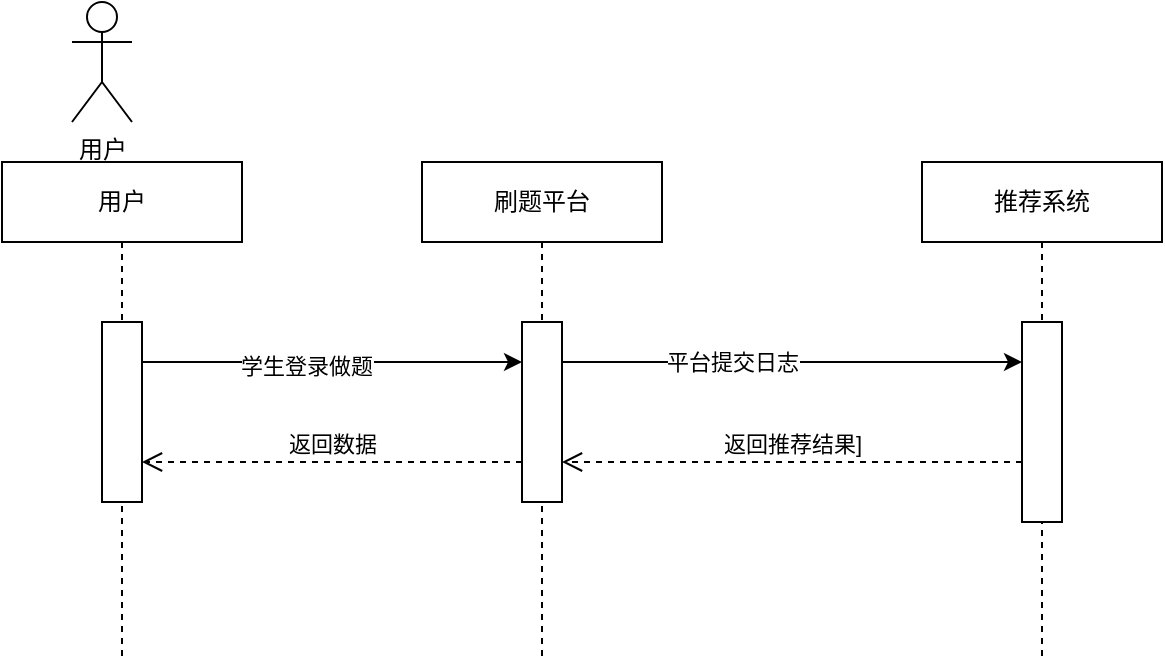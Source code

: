 <mxfile version="20.0.4" type="github">
  <diagram id="3UsDiJFZPkJbw98eGKN_" name="第 1 页">
    <mxGraphModel dx="1662" dy="762" grid="1" gridSize="10" guides="1" tooltips="1" connect="1" arrows="1" fold="1" page="1" pageScale="1" pageWidth="827" pageHeight="1169" math="0" shadow="0">
      <root>
        <mxCell id="0" />
        <mxCell id="1" parent="0" />
        <mxCell id="mo1GEhNNsRcgXY57owD3-10" value="刷题平台" style="shape=umlLifeline;perimeter=lifelinePerimeter;whiteSpace=wrap;html=1;container=1;collapsible=0;recursiveResize=0;outlineConnect=0;" vertex="1" parent="1">
          <mxGeometry x="270" y="240" width="120" height="250" as="geometry" />
        </mxCell>
        <mxCell id="mo1GEhNNsRcgXY57owD3-26" value="" style="html=1;points=[];perimeter=orthogonalPerimeter;" vertex="1" parent="mo1GEhNNsRcgXY57owD3-10">
          <mxGeometry x="50" y="80" width="20" height="90" as="geometry" />
        </mxCell>
        <mxCell id="mo1GEhNNsRcgXY57owD3-17" value="推荐系统" style="shape=umlLifeline;perimeter=lifelinePerimeter;whiteSpace=wrap;html=1;container=1;collapsible=0;recursiveResize=0;outlineConnect=0;" vertex="1" parent="1">
          <mxGeometry x="520" y="240" width="120" height="250" as="geometry" />
        </mxCell>
        <mxCell id="mo1GEhNNsRcgXY57owD3-31" value="" style="html=1;points=[];perimeter=orthogonalPerimeter;" vertex="1" parent="mo1GEhNNsRcgXY57owD3-17">
          <mxGeometry x="50" y="80" width="20" height="100" as="geometry" />
        </mxCell>
        <mxCell id="mo1GEhNNsRcgXY57owD3-36" value="用户" style="shape=umlActor;verticalLabelPosition=bottom;verticalAlign=top;html=1;" vertex="1" parent="1">
          <mxGeometry x="95" y="160" width="30" height="60" as="geometry" />
        </mxCell>
        <mxCell id="mo1GEhNNsRcgXY57owD3-39" value="用户" style="shape=umlLifeline;perimeter=lifelinePerimeter;whiteSpace=wrap;html=1;container=1;collapsible=0;recursiveResize=0;outlineConnect=0;" vertex="1" parent="1">
          <mxGeometry x="60" y="240" width="120" height="250" as="geometry" />
        </mxCell>
        <mxCell id="mo1GEhNNsRcgXY57owD3-40" value="" style="html=1;points=[];perimeter=orthogonalPerimeter;" vertex="1" parent="mo1GEhNNsRcgXY57owD3-39">
          <mxGeometry x="50" y="80" width="20" height="90" as="geometry" />
        </mxCell>
        <mxCell id="mo1GEhNNsRcgXY57owD3-44" value="" style="endArrow=classic;html=1;rounded=0;" edge="1" parent="1" target="mo1GEhNNsRcgXY57owD3-26">
          <mxGeometry width="50" height="50" relative="1" as="geometry">
            <mxPoint x="130" y="340" as="sourcePoint" />
            <mxPoint x="440" y="370" as="targetPoint" />
            <Array as="points">
              <mxPoint x="160" y="340" />
            </Array>
          </mxGeometry>
        </mxCell>
        <mxCell id="mo1GEhNNsRcgXY57owD3-46" value="学生登录做题" style="edgeLabel;html=1;align=center;verticalAlign=middle;resizable=0;points=[];" vertex="1" connectable="0" parent="mo1GEhNNsRcgXY57owD3-44">
          <mxGeometry x="-0.137" y="-2" relative="1" as="geometry">
            <mxPoint as="offset" />
          </mxGeometry>
        </mxCell>
        <mxCell id="mo1GEhNNsRcgXY57owD3-45" value="" style="endArrow=classic;html=1;rounded=0;" edge="1" parent="1">
          <mxGeometry width="50" height="50" relative="1" as="geometry">
            <mxPoint x="340" y="340" as="sourcePoint" />
            <mxPoint x="570" y="340" as="targetPoint" />
            <Array as="points">
              <mxPoint x="370" y="340" />
            </Array>
          </mxGeometry>
        </mxCell>
        <mxCell id="mo1GEhNNsRcgXY57owD3-47" value="平台提交日志" style="edgeLabel;html=1;align=center;verticalAlign=middle;resizable=0;points=[];" vertex="1" connectable="0" parent="mo1GEhNNsRcgXY57owD3-45">
          <mxGeometry x="-0.261" relative="1" as="geometry">
            <mxPoint as="offset" />
          </mxGeometry>
        </mxCell>
        <mxCell id="mo1GEhNNsRcgXY57owD3-50" value="返回推荐结果]" style="html=1;verticalAlign=bottom;endArrow=open;dashed=1;endSize=8;rounded=0;" edge="1" parent="1">
          <mxGeometry relative="1" as="geometry">
            <mxPoint x="570" y="390" as="sourcePoint" />
            <mxPoint x="340" y="390" as="targetPoint" />
            <Array as="points">
              <mxPoint x="430" y="390" />
            </Array>
          </mxGeometry>
        </mxCell>
        <mxCell id="mo1GEhNNsRcgXY57owD3-51" value="返回数据" style="html=1;verticalAlign=bottom;endArrow=open;dashed=1;endSize=8;rounded=0;" edge="1" parent="1">
          <mxGeometry relative="1" as="geometry">
            <mxPoint x="320" y="390" as="sourcePoint" />
            <mxPoint x="130" y="390" as="targetPoint" />
            <Array as="points">
              <mxPoint x="220" y="390" />
            </Array>
          </mxGeometry>
        </mxCell>
      </root>
    </mxGraphModel>
  </diagram>
</mxfile>

